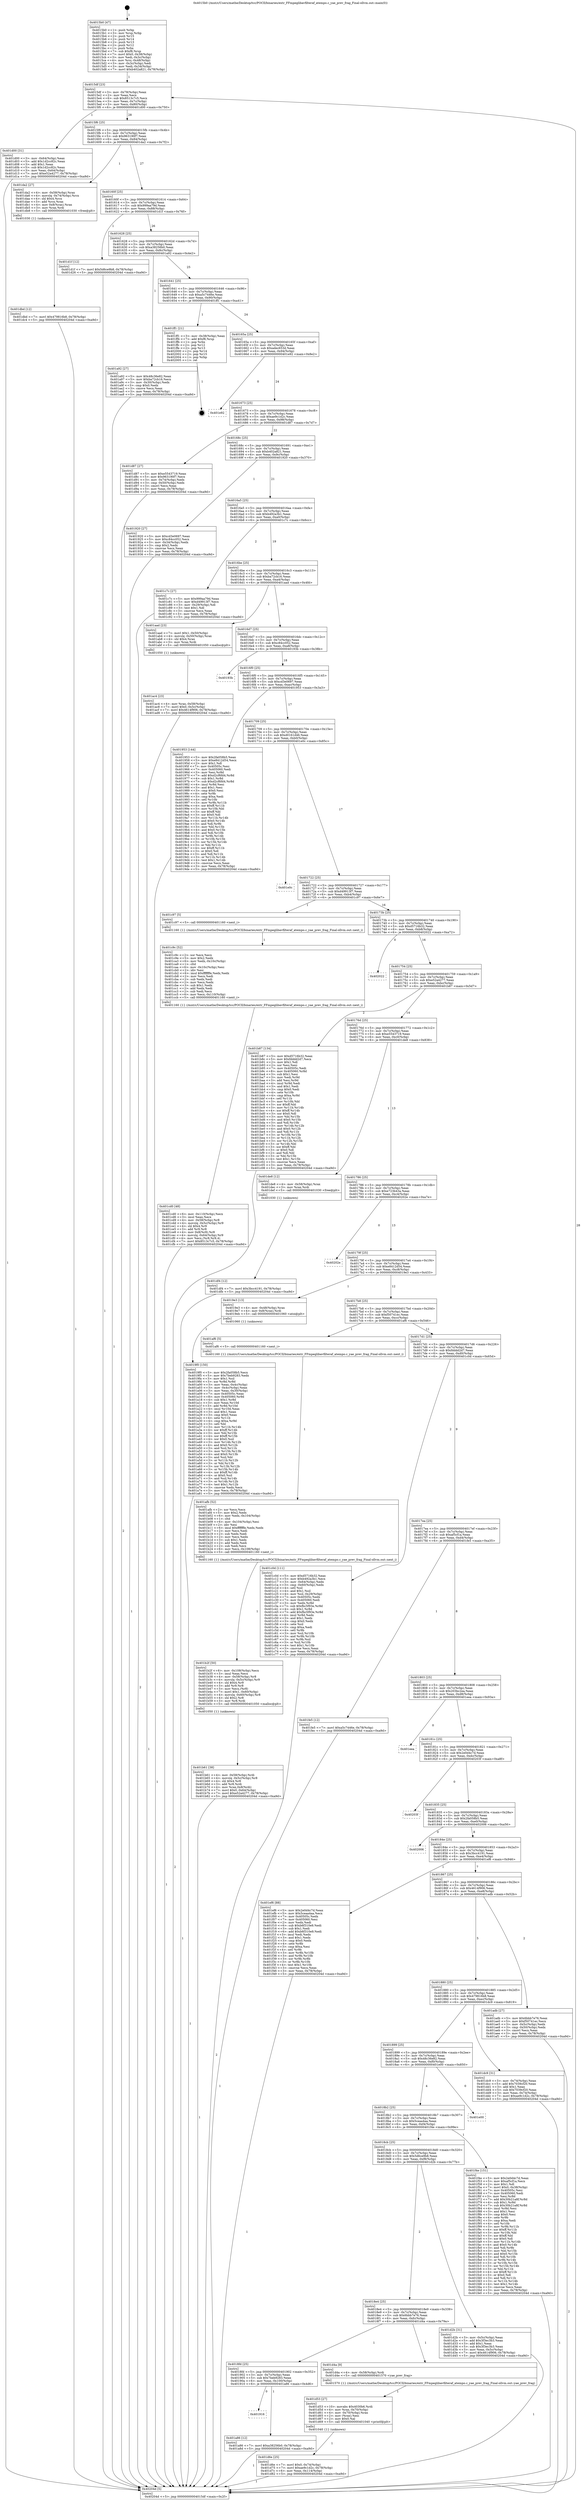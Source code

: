 digraph "0x4015b0" {
  label = "0x4015b0 (/mnt/c/Users/mathe/Desktop/tcc/POCII/binaries/extr_FFmpeglibavfilteraf_atempo.c_yae_prev_frag_Final-ollvm.out::main(0))"
  labelloc = "t"
  node[shape=record]

  Entry [label="",width=0.3,height=0.3,shape=circle,fillcolor=black,style=filled]
  "0x4015df" [label="{
     0x4015df [23]\l
     | [instrs]\l
     &nbsp;&nbsp;0x4015df \<+3\>: mov -0x78(%rbp),%eax\l
     &nbsp;&nbsp;0x4015e2 \<+2\>: mov %eax,%ecx\l
     &nbsp;&nbsp;0x4015e4 \<+6\>: sub $0x8513c7c5,%ecx\l
     &nbsp;&nbsp;0x4015ea \<+3\>: mov %eax,-0x7c(%rbp)\l
     &nbsp;&nbsp;0x4015ed \<+3\>: mov %ecx,-0x80(%rbp)\l
     &nbsp;&nbsp;0x4015f0 \<+6\>: je 0000000000401d00 \<main+0x750\>\l
  }"]
  "0x401d00" [label="{
     0x401d00 [31]\l
     | [instrs]\l
     &nbsp;&nbsp;0x401d00 \<+3\>: mov -0x64(%rbp),%eax\l
     &nbsp;&nbsp;0x401d03 \<+5\>: add $0x1d2cc82c,%eax\l
     &nbsp;&nbsp;0x401d08 \<+3\>: add $0x1,%eax\l
     &nbsp;&nbsp;0x401d0b \<+5\>: sub $0x1d2cc82c,%eax\l
     &nbsp;&nbsp;0x401d10 \<+3\>: mov %eax,-0x64(%rbp)\l
     &nbsp;&nbsp;0x401d13 \<+7\>: movl $0xe52a4277,-0x78(%rbp)\l
     &nbsp;&nbsp;0x401d1a \<+5\>: jmp 000000000040204d \<main+0xa9d\>\l
  }"]
  "0x4015f6" [label="{
     0x4015f6 [25]\l
     | [instrs]\l
     &nbsp;&nbsp;0x4015f6 \<+5\>: jmp 00000000004015fb \<main+0x4b\>\l
     &nbsp;&nbsp;0x4015fb \<+3\>: mov -0x7c(%rbp),%eax\l
     &nbsp;&nbsp;0x4015fe \<+5\>: sub $0x963190f7,%eax\l
     &nbsp;&nbsp;0x401603 \<+6\>: mov %eax,-0x84(%rbp)\l
     &nbsp;&nbsp;0x401609 \<+6\>: je 0000000000401da2 \<main+0x7f2\>\l
  }"]
  Exit [label="",width=0.3,height=0.3,shape=circle,fillcolor=black,style=filled,peripheries=2]
  "0x401da2" [label="{
     0x401da2 [27]\l
     | [instrs]\l
     &nbsp;&nbsp;0x401da2 \<+4\>: mov -0x58(%rbp),%rax\l
     &nbsp;&nbsp;0x401da6 \<+4\>: movslq -0x74(%rbp),%rcx\l
     &nbsp;&nbsp;0x401daa \<+4\>: shl $0x4,%rcx\l
     &nbsp;&nbsp;0x401dae \<+3\>: add %rcx,%rax\l
     &nbsp;&nbsp;0x401db1 \<+4\>: mov 0x8(%rax),%rax\l
     &nbsp;&nbsp;0x401db5 \<+3\>: mov %rax,%rdi\l
     &nbsp;&nbsp;0x401db8 \<+5\>: call 0000000000401030 \<free@plt\>\l
     | [calls]\l
     &nbsp;&nbsp;0x401030 \{1\} (unknown)\l
  }"]
  "0x40160f" [label="{
     0x40160f [25]\l
     | [instrs]\l
     &nbsp;&nbsp;0x40160f \<+5\>: jmp 0000000000401614 \<main+0x64\>\l
     &nbsp;&nbsp;0x401614 \<+3\>: mov -0x7c(%rbp),%eax\l
     &nbsp;&nbsp;0x401617 \<+5\>: sub $0x999aa79d,%eax\l
     &nbsp;&nbsp;0x40161c \<+6\>: mov %eax,-0x88(%rbp)\l
     &nbsp;&nbsp;0x401622 \<+6\>: je 0000000000401d1f \<main+0x76f\>\l
  }"]
  "0x401df4" [label="{
     0x401df4 [12]\l
     | [instrs]\l
     &nbsp;&nbsp;0x401df4 \<+7\>: movl $0x3bcc4191,-0x78(%rbp)\l
     &nbsp;&nbsp;0x401dfb \<+5\>: jmp 000000000040204d \<main+0xa9d\>\l
  }"]
  "0x401d1f" [label="{
     0x401d1f [12]\l
     | [instrs]\l
     &nbsp;&nbsp;0x401d1f \<+7\>: movl $0x5d6ce9b8,-0x78(%rbp)\l
     &nbsp;&nbsp;0x401d26 \<+5\>: jmp 000000000040204d \<main+0xa9d\>\l
  }"]
  "0x401628" [label="{
     0x401628 [25]\l
     | [instrs]\l
     &nbsp;&nbsp;0x401628 \<+5\>: jmp 000000000040162d \<main+0x7d\>\l
     &nbsp;&nbsp;0x40162d \<+3\>: mov -0x7c(%rbp),%eax\l
     &nbsp;&nbsp;0x401630 \<+5\>: sub $0xa38256b0,%eax\l
     &nbsp;&nbsp;0x401635 \<+6\>: mov %eax,-0x8c(%rbp)\l
     &nbsp;&nbsp;0x40163b \<+6\>: je 0000000000401a92 \<main+0x4e2\>\l
  }"]
  "0x401dbd" [label="{
     0x401dbd [12]\l
     | [instrs]\l
     &nbsp;&nbsp;0x401dbd \<+7\>: movl $0x479816b8,-0x78(%rbp)\l
     &nbsp;&nbsp;0x401dc4 \<+5\>: jmp 000000000040204d \<main+0xa9d\>\l
  }"]
  "0x401a92" [label="{
     0x401a92 [27]\l
     | [instrs]\l
     &nbsp;&nbsp;0x401a92 \<+5\>: mov $0x48c36e82,%eax\l
     &nbsp;&nbsp;0x401a97 \<+5\>: mov $0xba72cb16,%ecx\l
     &nbsp;&nbsp;0x401a9c \<+3\>: mov -0x30(%rbp),%edx\l
     &nbsp;&nbsp;0x401a9f \<+3\>: cmp $0x0,%edx\l
     &nbsp;&nbsp;0x401aa2 \<+3\>: cmove %ecx,%eax\l
     &nbsp;&nbsp;0x401aa5 \<+3\>: mov %eax,-0x78(%rbp)\l
     &nbsp;&nbsp;0x401aa8 \<+5\>: jmp 000000000040204d \<main+0xa9d\>\l
  }"]
  "0x401641" [label="{
     0x401641 [25]\l
     | [instrs]\l
     &nbsp;&nbsp;0x401641 \<+5\>: jmp 0000000000401646 \<main+0x96\>\l
     &nbsp;&nbsp;0x401646 \<+3\>: mov -0x7c(%rbp),%eax\l
     &nbsp;&nbsp;0x401649 \<+5\>: sub $0xa5c7446e,%eax\l
     &nbsp;&nbsp;0x40164e \<+6\>: mov %eax,-0x90(%rbp)\l
     &nbsp;&nbsp;0x401654 \<+6\>: je 0000000000401ff1 \<main+0xa41\>\l
  }"]
  "0x401d6e" [label="{
     0x401d6e [25]\l
     | [instrs]\l
     &nbsp;&nbsp;0x401d6e \<+7\>: movl $0x0,-0x74(%rbp)\l
     &nbsp;&nbsp;0x401d75 \<+7\>: movl $0xae9c1d2c,-0x78(%rbp)\l
     &nbsp;&nbsp;0x401d7c \<+6\>: mov %eax,-0x114(%rbp)\l
     &nbsp;&nbsp;0x401d82 \<+5\>: jmp 000000000040204d \<main+0xa9d\>\l
  }"]
  "0x401ff1" [label="{
     0x401ff1 [21]\l
     | [instrs]\l
     &nbsp;&nbsp;0x401ff1 \<+3\>: mov -0x38(%rbp),%eax\l
     &nbsp;&nbsp;0x401ff4 \<+7\>: add $0xf8,%rsp\l
     &nbsp;&nbsp;0x401ffb \<+1\>: pop %rbx\l
     &nbsp;&nbsp;0x401ffc \<+2\>: pop %r12\l
     &nbsp;&nbsp;0x401ffe \<+2\>: pop %r13\l
     &nbsp;&nbsp;0x402000 \<+2\>: pop %r14\l
     &nbsp;&nbsp;0x402002 \<+2\>: pop %r15\l
     &nbsp;&nbsp;0x402004 \<+1\>: pop %rbp\l
     &nbsp;&nbsp;0x402005 \<+1\>: ret\l
  }"]
  "0x40165a" [label="{
     0x40165a [25]\l
     | [instrs]\l
     &nbsp;&nbsp;0x40165a \<+5\>: jmp 000000000040165f \<main+0xaf\>\l
     &nbsp;&nbsp;0x40165f \<+3\>: mov -0x7c(%rbp),%eax\l
     &nbsp;&nbsp;0x401662 \<+5\>: sub $0xadec653d,%eax\l
     &nbsp;&nbsp;0x401667 \<+6\>: mov %eax,-0x94(%rbp)\l
     &nbsp;&nbsp;0x40166d \<+6\>: je 0000000000401e92 \<main+0x8e2\>\l
  }"]
  "0x401d53" [label="{
     0x401d53 [27]\l
     | [instrs]\l
     &nbsp;&nbsp;0x401d53 \<+10\>: movabs $0x4030b6,%rdi\l
     &nbsp;&nbsp;0x401d5d \<+4\>: mov %rax,-0x70(%rbp)\l
     &nbsp;&nbsp;0x401d61 \<+4\>: mov -0x70(%rbp),%rax\l
     &nbsp;&nbsp;0x401d65 \<+2\>: mov (%rax),%esi\l
     &nbsp;&nbsp;0x401d67 \<+2\>: mov $0x0,%al\l
     &nbsp;&nbsp;0x401d69 \<+5\>: call 0000000000401040 \<printf@plt\>\l
     | [calls]\l
     &nbsp;&nbsp;0x401040 \{1\} (unknown)\l
  }"]
  "0x401e92" [label="{
     0x401e92\l
  }", style=dashed]
  "0x401673" [label="{
     0x401673 [25]\l
     | [instrs]\l
     &nbsp;&nbsp;0x401673 \<+5\>: jmp 0000000000401678 \<main+0xc8\>\l
     &nbsp;&nbsp;0x401678 \<+3\>: mov -0x7c(%rbp),%eax\l
     &nbsp;&nbsp;0x40167b \<+5\>: sub $0xae9c1d2c,%eax\l
     &nbsp;&nbsp;0x401680 \<+6\>: mov %eax,-0x98(%rbp)\l
     &nbsp;&nbsp;0x401686 \<+6\>: je 0000000000401d87 \<main+0x7d7\>\l
  }"]
  "0x401cd0" [label="{
     0x401cd0 [48]\l
     | [instrs]\l
     &nbsp;&nbsp;0x401cd0 \<+6\>: mov -0x110(%rbp),%ecx\l
     &nbsp;&nbsp;0x401cd6 \<+3\>: imul %eax,%ecx\l
     &nbsp;&nbsp;0x401cd9 \<+4\>: mov -0x58(%rbp),%r8\l
     &nbsp;&nbsp;0x401cdd \<+4\>: movslq -0x5c(%rbp),%r9\l
     &nbsp;&nbsp;0x401ce1 \<+4\>: shl $0x4,%r9\l
     &nbsp;&nbsp;0x401ce5 \<+3\>: add %r9,%r8\l
     &nbsp;&nbsp;0x401ce8 \<+4\>: mov 0x8(%r8),%r8\l
     &nbsp;&nbsp;0x401cec \<+4\>: movslq -0x64(%rbp),%r9\l
     &nbsp;&nbsp;0x401cf0 \<+4\>: mov %ecx,(%r8,%r9,4)\l
     &nbsp;&nbsp;0x401cf4 \<+7\>: movl $0x8513c7c5,-0x78(%rbp)\l
     &nbsp;&nbsp;0x401cfb \<+5\>: jmp 000000000040204d \<main+0xa9d\>\l
  }"]
  "0x401d87" [label="{
     0x401d87 [27]\l
     | [instrs]\l
     &nbsp;&nbsp;0x401d87 \<+5\>: mov $0xe5543719,%eax\l
     &nbsp;&nbsp;0x401d8c \<+5\>: mov $0x963190f7,%ecx\l
     &nbsp;&nbsp;0x401d91 \<+3\>: mov -0x74(%rbp),%edx\l
     &nbsp;&nbsp;0x401d94 \<+3\>: cmp -0x50(%rbp),%edx\l
     &nbsp;&nbsp;0x401d97 \<+3\>: cmovl %ecx,%eax\l
     &nbsp;&nbsp;0x401d9a \<+3\>: mov %eax,-0x78(%rbp)\l
     &nbsp;&nbsp;0x401d9d \<+5\>: jmp 000000000040204d \<main+0xa9d\>\l
  }"]
  "0x40168c" [label="{
     0x40168c [25]\l
     | [instrs]\l
     &nbsp;&nbsp;0x40168c \<+5\>: jmp 0000000000401691 \<main+0xe1\>\l
     &nbsp;&nbsp;0x401691 \<+3\>: mov -0x7c(%rbp),%eax\l
     &nbsp;&nbsp;0x401694 \<+5\>: sub $0xb402a821,%eax\l
     &nbsp;&nbsp;0x401699 \<+6\>: mov %eax,-0x9c(%rbp)\l
     &nbsp;&nbsp;0x40169f \<+6\>: je 0000000000401920 \<main+0x370\>\l
  }"]
  "0x401c9c" [label="{
     0x401c9c [52]\l
     | [instrs]\l
     &nbsp;&nbsp;0x401c9c \<+2\>: xor %ecx,%ecx\l
     &nbsp;&nbsp;0x401c9e \<+5\>: mov $0x2,%edx\l
     &nbsp;&nbsp;0x401ca3 \<+6\>: mov %edx,-0x10c(%rbp)\l
     &nbsp;&nbsp;0x401ca9 \<+1\>: cltd\l
     &nbsp;&nbsp;0x401caa \<+6\>: mov -0x10c(%rbp),%esi\l
     &nbsp;&nbsp;0x401cb0 \<+2\>: idiv %esi\l
     &nbsp;&nbsp;0x401cb2 \<+6\>: imul $0xfffffffe,%edx,%edx\l
     &nbsp;&nbsp;0x401cb8 \<+2\>: mov %ecx,%edi\l
     &nbsp;&nbsp;0x401cba \<+2\>: sub %edx,%edi\l
     &nbsp;&nbsp;0x401cbc \<+2\>: mov %ecx,%edx\l
     &nbsp;&nbsp;0x401cbe \<+3\>: sub $0x1,%edx\l
     &nbsp;&nbsp;0x401cc1 \<+2\>: add %edx,%edi\l
     &nbsp;&nbsp;0x401cc3 \<+2\>: sub %edi,%ecx\l
     &nbsp;&nbsp;0x401cc5 \<+6\>: mov %ecx,-0x110(%rbp)\l
     &nbsp;&nbsp;0x401ccb \<+5\>: call 0000000000401160 \<next_i\>\l
     | [calls]\l
     &nbsp;&nbsp;0x401160 \{1\} (/mnt/c/Users/mathe/Desktop/tcc/POCII/binaries/extr_FFmpeglibavfilteraf_atempo.c_yae_prev_frag_Final-ollvm.out::next_i)\l
  }"]
  "0x401920" [label="{
     0x401920 [27]\l
     | [instrs]\l
     &nbsp;&nbsp;0x401920 \<+5\>: mov $0xcd3e0697,%eax\l
     &nbsp;&nbsp;0x401925 \<+5\>: mov $0xc84cc052,%ecx\l
     &nbsp;&nbsp;0x40192a \<+3\>: mov -0x34(%rbp),%edx\l
     &nbsp;&nbsp;0x40192d \<+3\>: cmp $0x2,%edx\l
     &nbsp;&nbsp;0x401930 \<+3\>: cmovne %ecx,%eax\l
     &nbsp;&nbsp;0x401933 \<+3\>: mov %eax,-0x78(%rbp)\l
     &nbsp;&nbsp;0x401936 \<+5\>: jmp 000000000040204d \<main+0xa9d\>\l
  }"]
  "0x4016a5" [label="{
     0x4016a5 [25]\l
     | [instrs]\l
     &nbsp;&nbsp;0x4016a5 \<+5\>: jmp 00000000004016aa \<main+0xfa\>\l
     &nbsp;&nbsp;0x4016aa \<+3\>: mov -0x7c(%rbp),%eax\l
     &nbsp;&nbsp;0x4016ad \<+5\>: sub $0xb492a3b1,%eax\l
     &nbsp;&nbsp;0x4016b2 \<+6\>: mov %eax,-0xa0(%rbp)\l
     &nbsp;&nbsp;0x4016b8 \<+6\>: je 0000000000401c7c \<main+0x6cc\>\l
  }"]
  "0x40204d" [label="{
     0x40204d [5]\l
     | [instrs]\l
     &nbsp;&nbsp;0x40204d \<+5\>: jmp 00000000004015df \<main+0x2f\>\l
  }"]
  "0x4015b0" [label="{
     0x4015b0 [47]\l
     | [instrs]\l
     &nbsp;&nbsp;0x4015b0 \<+1\>: push %rbp\l
     &nbsp;&nbsp;0x4015b1 \<+3\>: mov %rsp,%rbp\l
     &nbsp;&nbsp;0x4015b4 \<+2\>: push %r15\l
     &nbsp;&nbsp;0x4015b6 \<+2\>: push %r14\l
     &nbsp;&nbsp;0x4015b8 \<+2\>: push %r13\l
     &nbsp;&nbsp;0x4015ba \<+2\>: push %r12\l
     &nbsp;&nbsp;0x4015bc \<+1\>: push %rbx\l
     &nbsp;&nbsp;0x4015bd \<+7\>: sub $0xf8,%rsp\l
     &nbsp;&nbsp;0x4015c4 \<+7\>: movl $0x0,-0x38(%rbp)\l
     &nbsp;&nbsp;0x4015cb \<+3\>: mov %edi,-0x3c(%rbp)\l
     &nbsp;&nbsp;0x4015ce \<+4\>: mov %rsi,-0x48(%rbp)\l
     &nbsp;&nbsp;0x4015d2 \<+3\>: mov -0x3c(%rbp),%edi\l
     &nbsp;&nbsp;0x4015d5 \<+3\>: mov %edi,-0x34(%rbp)\l
     &nbsp;&nbsp;0x4015d8 \<+7\>: movl $0xb402a821,-0x78(%rbp)\l
  }"]
  "0x401b61" [label="{
     0x401b61 [38]\l
     | [instrs]\l
     &nbsp;&nbsp;0x401b61 \<+4\>: mov -0x58(%rbp),%rdi\l
     &nbsp;&nbsp;0x401b65 \<+4\>: movslq -0x5c(%rbp),%r8\l
     &nbsp;&nbsp;0x401b69 \<+4\>: shl $0x4,%r8\l
     &nbsp;&nbsp;0x401b6d \<+3\>: add %r8,%rdi\l
     &nbsp;&nbsp;0x401b70 \<+4\>: mov %rax,0x8(%rdi)\l
     &nbsp;&nbsp;0x401b74 \<+7\>: movl $0x0,-0x64(%rbp)\l
     &nbsp;&nbsp;0x401b7b \<+7\>: movl $0xe52a4277,-0x78(%rbp)\l
     &nbsp;&nbsp;0x401b82 \<+5\>: jmp 000000000040204d \<main+0xa9d\>\l
  }"]
  "0x401c7c" [label="{
     0x401c7c [27]\l
     | [instrs]\l
     &nbsp;&nbsp;0x401c7c \<+5\>: mov $0x999aa79d,%eax\l
     &nbsp;&nbsp;0x401c81 \<+5\>: mov $0xd49913f7,%ecx\l
     &nbsp;&nbsp;0x401c86 \<+3\>: mov -0x29(%rbp),%dl\l
     &nbsp;&nbsp;0x401c89 \<+3\>: test $0x1,%dl\l
     &nbsp;&nbsp;0x401c8c \<+3\>: cmovne %ecx,%eax\l
     &nbsp;&nbsp;0x401c8f \<+3\>: mov %eax,-0x78(%rbp)\l
     &nbsp;&nbsp;0x401c92 \<+5\>: jmp 000000000040204d \<main+0xa9d\>\l
  }"]
  "0x4016be" [label="{
     0x4016be [25]\l
     | [instrs]\l
     &nbsp;&nbsp;0x4016be \<+5\>: jmp 00000000004016c3 \<main+0x113\>\l
     &nbsp;&nbsp;0x4016c3 \<+3\>: mov -0x7c(%rbp),%eax\l
     &nbsp;&nbsp;0x4016c6 \<+5\>: sub $0xba72cb16,%eax\l
     &nbsp;&nbsp;0x4016cb \<+6\>: mov %eax,-0xa4(%rbp)\l
     &nbsp;&nbsp;0x4016d1 \<+6\>: je 0000000000401aad \<main+0x4fd\>\l
  }"]
  "0x401b2f" [label="{
     0x401b2f [50]\l
     | [instrs]\l
     &nbsp;&nbsp;0x401b2f \<+6\>: mov -0x108(%rbp),%ecx\l
     &nbsp;&nbsp;0x401b35 \<+3\>: imul %eax,%ecx\l
     &nbsp;&nbsp;0x401b38 \<+4\>: mov -0x58(%rbp),%r8\l
     &nbsp;&nbsp;0x401b3c \<+4\>: movslq -0x5c(%rbp),%r9\l
     &nbsp;&nbsp;0x401b40 \<+4\>: shl $0x4,%r9\l
     &nbsp;&nbsp;0x401b44 \<+3\>: add %r9,%r8\l
     &nbsp;&nbsp;0x401b47 \<+3\>: mov %ecx,(%r8)\l
     &nbsp;&nbsp;0x401b4a \<+7\>: movl $0x1,-0x60(%rbp)\l
     &nbsp;&nbsp;0x401b51 \<+4\>: movslq -0x60(%rbp),%r8\l
     &nbsp;&nbsp;0x401b55 \<+4\>: shl $0x2,%r8\l
     &nbsp;&nbsp;0x401b59 \<+3\>: mov %r8,%rdi\l
     &nbsp;&nbsp;0x401b5c \<+5\>: call 0000000000401050 \<malloc@plt\>\l
     | [calls]\l
     &nbsp;&nbsp;0x401050 \{1\} (unknown)\l
  }"]
  "0x401aad" [label="{
     0x401aad [23]\l
     | [instrs]\l
     &nbsp;&nbsp;0x401aad \<+7\>: movl $0x1,-0x50(%rbp)\l
     &nbsp;&nbsp;0x401ab4 \<+4\>: movslq -0x50(%rbp),%rax\l
     &nbsp;&nbsp;0x401ab8 \<+4\>: shl $0x4,%rax\l
     &nbsp;&nbsp;0x401abc \<+3\>: mov %rax,%rdi\l
     &nbsp;&nbsp;0x401abf \<+5\>: call 0000000000401050 \<malloc@plt\>\l
     | [calls]\l
     &nbsp;&nbsp;0x401050 \{1\} (unknown)\l
  }"]
  "0x4016d7" [label="{
     0x4016d7 [25]\l
     | [instrs]\l
     &nbsp;&nbsp;0x4016d7 \<+5\>: jmp 00000000004016dc \<main+0x12c\>\l
     &nbsp;&nbsp;0x4016dc \<+3\>: mov -0x7c(%rbp),%eax\l
     &nbsp;&nbsp;0x4016df \<+5\>: sub $0xc84cc052,%eax\l
     &nbsp;&nbsp;0x4016e4 \<+6\>: mov %eax,-0xa8(%rbp)\l
     &nbsp;&nbsp;0x4016ea \<+6\>: je 000000000040193b \<main+0x38b\>\l
  }"]
  "0x401afb" [label="{
     0x401afb [52]\l
     | [instrs]\l
     &nbsp;&nbsp;0x401afb \<+2\>: xor %ecx,%ecx\l
     &nbsp;&nbsp;0x401afd \<+5\>: mov $0x2,%edx\l
     &nbsp;&nbsp;0x401b02 \<+6\>: mov %edx,-0x104(%rbp)\l
     &nbsp;&nbsp;0x401b08 \<+1\>: cltd\l
     &nbsp;&nbsp;0x401b09 \<+6\>: mov -0x104(%rbp),%esi\l
     &nbsp;&nbsp;0x401b0f \<+2\>: idiv %esi\l
     &nbsp;&nbsp;0x401b11 \<+6\>: imul $0xfffffffe,%edx,%edx\l
     &nbsp;&nbsp;0x401b17 \<+2\>: mov %ecx,%edi\l
     &nbsp;&nbsp;0x401b19 \<+2\>: sub %edx,%edi\l
     &nbsp;&nbsp;0x401b1b \<+2\>: mov %ecx,%edx\l
     &nbsp;&nbsp;0x401b1d \<+3\>: sub $0x1,%edx\l
     &nbsp;&nbsp;0x401b20 \<+2\>: add %edx,%edi\l
     &nbsp;&nbsp;0x401b22 \<+2\>: sub %edi,%ecx\l
     &nbsp;&nbsp;0x401b24 \<+6\>: mov %ecx,-0x108(%rbp)\l
     &nbsp;&nbsp;0x401b2a \<+5\>: call 0000000000401160 \<next_i\>\l
     | [calls]\l
     &nbsp;&nbsp;0x401160 \{1\} (/mnt/c/Users/mathe/Desktop/tcc/POCII/binaries/extr_FFmpeglibavfilteraf_atempo.c_yae_prev_frag_Final-ollvm.out::next_i)\l
  }"]
  "0x40193b" [label="{
     0x40193b\l
  }", style=dashed]
  "0x4016f0" [label="{
     0x4016f0 [25]\l
     | [instrs]\l
     &nbsp;&nbsp;0x4016f0 \<+5\>: jmp 00000000004016f5 \<main+0x145\>\l
     &nbsp;&nbsp;0x4016f5 \<+3\>: mov -0x7c(%rbp),%eax\l
     &nbsp;&nbsp;0x4016f8 \<+5\>: sub $0xcd3e0697,%eax\l
     &nbsp;&nbsp;0x4016fd \<+6\>: mov %eax,-0xac(%rbp)\l
     &nbsp;&nbsp;0x401703 \<+6\>: je 0000000000401953 \<main+0x3a3\>\l
  }"]
  "0x401ac4" [label="{
     0x401ac4 [23]\l
     | [instrs]\l
     &nbsp;&nbsp;0x401ac4 \<+4\>: mov %rax,-0x58(%rbp)\l
     &nbsp;&nbsp;0x401ac8 \<+7\>: movl $0x0,-0x5c(%rbp)\l
     &nbsp;&nbsp;0x401acf \<+7\>: movl $0x4614f906,-0x78(%rbp)\l
     &nbsp;&nbsp;0x401ad6 \<+5\>: jmp 000000000040204d \<main+0xa9d\>\l
  }"]
  "0x401953" [label="{
     0x401953 [144]\l
     | [instrs]\l
     &nbsp;&nbsp;0x401953 \<+5\>: mov $0x2fa058b5,%eax\l
     &nbsp;&nbsp;0x401958 \<+5\>: mov $0xe8412d54,%ecx\l
     &nbsp;&nbsp;0x40195d \<+2\>: mov $0x1,%dl\l
     &nbsp;&nbsp;0x40195f \<+7\>: mov 0x40505c,%esi\l
     &nbsp;&nbsp;0x401966 \<+7\>: mov 0x405060,%edi\l
     &nbsp;&nbsp;0x40196d \<+3\>: mov %esi,%r8d\l
     &nbsp;&nbsp;0x401970 \<+7\>: add $0xd2cf6fd4,%r8d\l
     &nbsp;&nbsp;0x401977 \<+4\>: sub $0x1,%r8d\l
     &nbsp;&nbsp;0x40197b \<+7\>: sub $0xd2cf6fd4,%r8d\l
     &nbsp;&nbsp;0x401982 \<+4\>: imul %r8d,%esi\l
     &nbsp;&nbsp;0x401986 \<+3\>: and $0x1,%esi\l
     &nbsp;&nbsp;0x401989 \<+3\>: cmp $0x0,%esi\l
     &nbsp;&nbsp;0x40198c \<+4\>: sete %r9b\l
     &nbsp;&nbsp;0x401990 \<+3\>: cmp $0xa,%edi\l
     &nbsp;&nbsp;0x401993 \<+4\>: setl %r10b\l
     &nbsp;&nbsp;0x401997 \<+3\>: mov %r9b,%r11b\l
     &nbsp;&nbsp;0x40199a \<+4\>: xor $0xff,%r11b\l
     &nbsp;&nbsp;0x40199e \<+3\>: mov %r10b,%bl\l
     &nbsp;&nbsp;0x4019a1 \<+3\>: xor $0xff,%bl\l
     &nbsp;&nbsp;0x4019a4 \<+3\>: xor $0x0,%dl\l
     &nbsp;&nbsp;0x4019a7 \<+3\>: mov %r11b,%r14b\l
     &nbsp;&nbsp;0x4019aa \<+4\>: and $0x0,%r14b\l
     &nbsp;&nbsp;0x4019ae \<+3\>: and %dl,%r9b\l
     &nbsp;&nbsp;0x4019b1 \<+3\>: mov %bl,%r15b\l
     &nbsp;&nbsp;0x4019b4 \<+4\>: and $0x0,%r15b\l
     &nbsp;&nbsp;0x4019b8 \<+3\>: and %dl,%r10b\l
     &nbsp;&nbsp;0x4019bb \<+3\>: or %r9b,%r14b\l
     &nbsp;&nbsp;0x4019be \<+3\>: or %r10b,%r15b\l
     &nbsp;&nbsp;0x4019c1 \<+3\>: xor %r15b,%r14b\l
     &nbsp;&nbsp;0x4019c4 \<+3\>: or %bl,%r11b\l
     &nbsp;&nbsp;0x4019c7 \<+4\>: xor $0xff,%r11b\l
     &nbsp;&nbsp;0x4019cb \<+3\>: or $0x0,%dl\l
     &nbsp;&nbsp;0x4019ce \<+3\>: and %dl,%r11b\l
     &nbsp;&nbsp;0x4019d1 \<+3\>: or %r11b,%r14b\l
     &nbsp;&nbsp;0x4019d4 \<+4\>: test $0x1,%r14b\l
     &nbsp;&nbsp;0x4019d8 \<+3\>: cmovne %ecx,%eax\l
     &nbsp;&nbsp;0x4019db \<+3\>: mov %eax,-0x78(%rbp)\l
     &nbsp;&nbsp;0x4019de \<+5\>: jmp 000000000040204d \<main+0xa9d\>\l
  }"]
  "0x401709" [label="{
     0x401709 [25]\l
     | [instrs]\l
     &nbsp;&nbsp;0x401709 \<+5\>: jmp 000000000040170e \<main+0x15e\>\l
     &nbsp;&nbsp;0x40170e \<+3\>: mov -0x7c(%rbp),%eax\l
     &nbsp;&nbsp;0x401711 \<+5\>: sub $0xd0161d46,%eax\l
     &nbsp;&nbsp;0x401716 \<+6\>: mov %eax,-0xb0(%rbp)\l
     &nbsp;&nbsp;0x40171c \<+6\>: je 0000000000401e0c \<main+0x85c\>\l
  }"]
  "0x401916" [label="{
     0x401916\l
  }", style=dashed]
  "0x401e0c" [label="{
     0x401e0c\l
  }", style=dashed]
  "0x401722" [label="{
     0x401722 [25]\l
     | [instrs]\l
     &nbsp;&nbsp;0x401722 \<+5\>: jmp 0000000000401727 \<main+0x177\>\l
     &nbsp;&nbsp;0x401727 \<+3\>: mov -0x7c(%rbp),%eax\l
     &nbsp;&nbsp;0x40172a \<+5\>: sub $0xd49913f7,%eax\l
     &nbsp;&nbsp;0x40172f \<+6\>: mov %eax,-0xb4(%rbp)\l
     &nbsp;&nbsp;0x401735 \<+6\>: je 0000000000401c97 \<main+0x6e7\>\l
  }"]
  "0x401a86" [label="{
     0x401a86 [12]\l
     | [instrs]\l
     &nbsp;&nbsp;0x401a86 \<+7\>: movl $0xa38256b0,-0x78(%rbp)\l
     &nbsp;&nbsp;0x401a8d \<+5\>: jmp 000000000040204d \<main+0xa9d\>\l
  }"]
  "0x401c97" [label="{
     0x401c97 [5]\l
     | [instrs]\l
     &nbsp;&nbsp;0x401c97 \<+5\>: call 0000000000401160 \<next_i\>\l
     | [calls]\l
     &nbsp;&nbsp;0x401160 \{1\} (/mnt/c/Users/mathe/Desktop/tcc/POCII/binaries/extr_FFmpeglibavfilteraf_atempo.c_yae_prev_frag_Final-ollvm.out::next_i)\l
  }"]
  "0x40173b" [label="{
     0x40173b [25]\l
     | [instrs]\l
     &nbsp;&nbsp;0x40173b \<+5\>: jmp 0000000000401740 \<main+0x190\>\l
     &nbsp;&nbsp;0x401740 \<+3\>: mov -0x7c(%rbp),%eax\l
     &nbsp;&nbsp;0x401743 \<+5\>: sub $0xd5716b32,%eax\l
     &nbsp;&nbsp;0x401748 \<+6\>: mov %eax,-0xb8(%rbp)\l
     &nbsp;&nbsp;0x40174e \<+6\>: je 0000000000402022 \<main+0xa72\>\l
  }"]
  "0x4018fd" [label="{
     0x4018fd [25]\l
     | [instrs]\l
     &nbsp;&nbsp;0x4018fd \<+5\>: jmp 0000000000401902 \<main+0x352\>\l
     &nbsp;&nbsp;0x401902 \<+3\>: mov -0x7c(%rbp),%eax\l
     &nbsp;&nbsp;0x401905 \<+5\>: sub $0x7beb9283,%eax\l
     &nbsp;&nbsp;0x40190a \<+6\>: mov %eax,-0x100(%rbp)\l
     &nbsp;&nbsp;0x401910 \<+6\>: je 0000000000401a86 \<main+0x4d6\>\l
  }"]
  "0x402022" [label="{
     0x402022\l
  }", style=dashed]
  "0x401754" [label="{
     0x401754 [25]\l
     | [instrs]\l
     &nbsp;&nbsp;0x401754 \<+5\>: jmp 0000000000401759 \<main+0x1a9\>\l
     &nbsp;&nbsp;0x401759 \<+3\>: mov -0x7c(%rbp),%eax\l
     &nbsp;&nbsp;0x40175c \<+5\>: sub $0xe52a4277,%eax\l
     &nbsp;&nbsp;0x401761 \<+6\>: mov %eax,-0xbc(%rbp)\l
     &nbsp;&nbsp;0x401767 \<+6\>: je 0000000000401b87 \<main+0x5d7\>\l
  }"]
  "0x401d4a" [label="{
     0x401d4a [9]\l
     | [instrs]\l
     &nbsp;&nbsp;0x401d4a \<+4\>: mov -0x58(%rbp),%rdi\l
     &nbsp;&nbsp;0x401d4e \<+5\>: call 0000000000401570 \<yae_prev_frag\>\l
     | [calls]\l
     &nbsp;&nbsp;0x401570 \{1\} (/mnt/c/Users/mathe/Desktop/tcc/POCII/binaries/extr_FFmpeglibavfilteraf_atempo.c_yae_prev_frag_Final-ollvm.out::yae_prev_frag)\l
  }"]
  "0x401b87" [label="{
     0x401b87 [134]\l
     | [instrs]\l
     &nbsp;&nbsp;0x401b87 \<+5\>: mov $0xd5716b32,%eax\l
     &nbsp;&nbsp;0x401b8c \<+5\>: mov $0xfdddd2d7,%ecx\l
     &nbsp;&nbsp;0x401b91 \<+2\>: mov $0x1,%dl\l
     &nbsp;&nbsp;0x401b93 \<+2\>: xor %esi,%esi\l
     &nbsp;&nbsp;0x401b95 \<+7\>: mov 0x40505c,%edi\l
     &nbsp;&nbsp;0x401b9c \<+8\>: mov 0x405060,%r8d\l
     &nbsp;&nbsp;0x401ba4 \<+3\>: sub $0x1,%esi\l
     &nbsp;&nbsp;0x401ba7 \<+3\>: mov %edi,%r9d\l
     &nbsp;&nbsp;0x401baa \<+3\>: add %esi,%r9d\l
     &nbsp;&nbsp;0x401bad \<+4\>: imul %r9d,%edi\l
     &nbsp;&nbsp;0x401bb1 \<+3\>: and $0x1,%edi\l
     &nbsp;&nbsp;0x401bb4 \<+3\>: cmp $0x0,%edi\l
     &nbsp;&nbsp;0x401bb7 \<+4\>: sete %r10b\l
     &nbsp;&nbsp;0x401bbb \<+4\>: cmp $0xa,%r8d\l
     &nbsp;&nbsp;0x401bbf \<+4\>: setl %r11b\l
     &nbsp;&nbsp;0x401bc3 \<+3\>: mov %r10b,%bl\l
     &nbsp;&nbsp;0x401bc6 \<+3\>: xor $0xff,%bl\l
     &nbsp;&nbsp;0x401bc9 \<+3\>: mov %r11b,%r14b\l
     &nbsp;&nbsp;0x401bcc \<+4\>: xor $0xff,%r14b\l
     &nbsp;&nbsp;0x401bd0 \<+3\>: xor $0x0,%dl\l
     &nbsp;&nbsp;0x401bd3 \<+3\>: mov %bl,%r15b\l
     &nbsp;&nbsp;0x401bd6 \<+4\>: and $0x0,%r15b\l
     &nbsp;&nbsp;0x401bda \<+3\>: and %dl,%r10b\l
     &nbsp;&nbsp;0x401bdd \<+3\>: mov %r14b,%r12b\l
     &nbsp;&nbsp;0x401be0 \<+4\>: and $0x0,%r12b\l
     &nbsp;&nbsp;0x401be4 \<+3\>: and %dl,%r11b\l
     &nbsp;&nbsp;0x401be7 \<+3\>: or %r10b,%r15b\l
     &nbsp;&nbsp;0x401bea \<+3\>: or %r11b,%r12b\l
     &nbsp;&nbsp;0x401bed \<+3\>: xor %r12b,%r15b\l
     &nbsp;&nbsp;0x401bf0 \<+3\>: or %r14b,%bl\l
     &nbsp;&nbsp;0x401bf3 \<+3\>: xor $0xff,%bl\l
     &nbsp;&nbsp;0x401bf6 \<+3\>: or $0x0,%dl\l
     &nbsp;&nbsp;0x401bf9 \<+2\>: and %dl,%bl\l
     &nbsp;&nbsp;0x401bfb \<+3\>: or %bl,%r15b\l
     &nbsp;&nbsp;0x401bfe \<+4\>: test $0x1,%r15b\l
     &nbsp;&nbsp;0x401c02 \<+3\>: cmovne %ecx,%eax\l
     &nbsp;&nbsp;0x401c05 \<+3\>: mov %eax,-0x78(%rbp)\l
     &nbsp;&nbsp;0x401c08 \<+5\>: jmp 000000000040204d \<main+0xa9d\>\l
  }"]
  "0x40176d" [label="{
     0x40176d [25]\l
     | [instrs]\l
     &nbsp;&nbsp;0x40176d \<+5\>: jmp 0000000000401772 \<main+0x1c2\>\l
     &nbsp;&nbsp;0x401772 \<+3\>: mov -0x7c(%rbp),%eax\l
     &nbsp;&nbsp;0x401775 \<+5\>: sub $0xe5543719,%eax\l
     &nbsp;&nbsp;0x40177a \<+6\>: mov %eax,-0xc0(%rbp)\l
     &nbsp;&nbsp;0x401780 \<+6\>: je 0000000000401de8 \<main+0x838\>\l
  }"]
  "0x4018e4" [label="{
     0x4018e4 [25]\l
     | [instrs]\l
     &nbsp;&nbsp;0x4018e4 \<+5\>: jmp 00000000004018e9 \<main+0x339\>\l
     &nbsp;&nbsp;0x4018e9 \<+3\>: mov -0x7c(%rbp),%eax\l
     &nbsp;&nbsp;0x4018ec \<+5\>: sub $0x6bbb7e76,%eax\l
     &nbsp;&nbsp;0x4018f1 \<+6\>: mov %eax,-0xfc(%rbp)\l
     &nbsp;&nbsp;0x4018f7 \<+6\>: je 0000000000401d4a \<main+0x79a\>\l
  }"]
  "0x401de8" [label="{
     0x401de8 [12]\l
     | [instrs]\l
     &nbsp;&nbsp;0x401de8 \<+4\>: mov -0x58(%rbp),%rax\l
     &nbsp;&nbsp;0x401dec \<+3\>: mov %rax,%rdi\l
     &nbsp;&nbsp;0x401def \<+5\>: call 0000000000401030 \<free@plt\>\l
     | [calls]\l
     &nbsp;&nbsp;0x401030 \{1\} (unknown)\l
  }"]
  "0x401786" [label="{
     0x401786 [25]\l
     | [instrs]\l
     &nbsp;&nbsp;0x401786 \<+5\>: jmp 000000000040178b \<main+0x1db\>\l
     &nbsp;&nbsp;0x40178b \<+3\>: mov -0x7c(%rbp),%eax\l
     &nbsp;&nbsp;0x40178e \<+5\>: sub $0xe723b43a,%eax\l
     &nbsp;&nbsp;0x401793 \<+6\>: mov %eax,-0xc4(%rbp)\l
     &nbsp;&nbsp;0x401799 \<+6\>: je 000000000040202e \<main+0xa7e\>\l
  }"]
  "0x401d2b" [label="{
     0x401d2b [31]\l
     | [instrs]\l
     &nbsp;&nbsp;0x401d2b \<+3\>: mov -0x5c(%rbp),%eax\l
     &nbsp;&nbsp;0x401d2e \<+5\>: add $0x3f3ec3b3,%eax\l
     &nbsp;&nbsp;0x401d33 \<+3\>: add $0x1,%eax\l
     &nbsp;&nbsp;0x401d36 \<+5\>: sub $0x3f3ec3b3,%eax\l
     &nbsp;&nbsp;0x401d3b \<+3\>: mov %eax,-0x5c(%rbp)\l
     &nbsp;&nbsp;0x401d3e \<+7\>: movl $0x4614f906,-0x78(%rbp)\l
     &nbsp;&nbsp;0x401d45 \<+5\>: jmp 000000000040204d \<main+0xa9d\>\l
  }"]
  "0x40202e" [label="{
     0x40202e\l
  }", style=dashed]
  "0x40179f" [label="{
     0x40179f [25]\l
     | [instrs]\l
     &nbsp;&nbsp;0x40179f \<+5\>: jmp 00000000004017a4 \<main+0x1f4\>\l
     &nbsp;&nbsp;0x4017a4 \<+3\>: mov -0x7c(%rbp),%eax\l
     &nbsp;&nbsp;0x4017a7 \<+5\>: sub $0xe8412d54,%eax\l
     &nbsp;&nbsp;0x4017ac \<+6\>: mov %eax,-0xc8(%rbp)\l
     &nbsp;&nbsp;0x4017b2 \<+6\>: je 00000000004019e3 \<main+0x433\>\l
  }"]
  "0x4018cb" [label="{
     0x4018cb [25]\l
     | [instrs]\l
     &nbsp;&nbsp;0x4018cb \<+5\>: jmp 00000000004018d0 \<main+0x320\>\l
     &nbsp;&nbsp;0x4018d0 \<+3\>: mov -0x7c(%rbp),%eax\l
     &nbsp;&nbsp;0x4018d3 \<+5\>: sub $0x5d6ce9b8,%eax\l
     &nbsp;&nbsp;0x4018d8 \<+6\>: mov %eax,-0xf8(%rbp)\l
     &nbsp;&nbsp;0x4018de \<+6\>: je 0000000000401d2b \<main+0x77b\>\l
  }"]
  "0x4019e3" [label="{
     0x4019e3 [13]\l
     | [instrs]\l
     &nbsp;&nbsp;0x4019e3 \<+4\>: mov -0x48(%rbp),%rax\l
     &nbsp;&nbsp;0x4019e7 \<+4\>: mov 0x8(%rax),%rdi\l
     &nbsp;&nbsp;0x4019eb \<+5\>: call 0000000000401060 \<atoi@plt\>\l
     | [calls]\l
     &nbsp;&nbsp;0x401060 \{1\} (unknown)\l
  }"]
  "0x4017b8" [label="{
     0x4017b8 [25]\l
     | [instrs]\l
     &nbsp;&nbsp;0x4017b8 \<+5\>: jmp 00000000004017bd \<main+0x20d\>\l
     &nbsp;&nbsp;0x4017bd \<+3\>: mov -0x7c(%rbp),%eax\l
     &nbsp;&nbsp;0x4017c0 \<+5\>: sub $0xf50741ec,%eax\l
     &nbsp;&nbsp;0x4017c5 \<+6\>: mov %eax,-0xcc(%rbp)\l
     &nbsp;&nbsp;0x4017cb \<+6\>: je 0000000000401af6 \<main+0x546\>\l
  }"]
  "0x4019f0" [label="{
     0x4019f0 [150]\l
     | [instrs]\l
     &nbsp;&nbsp;0x4019f0 \<+5\>: mov $0x2fa058b5,%ecx\l
     &nbsp;&nbsp;0x4019f5 \<+5\>: mov $0x7beb9283,%edx\l
     &nbsp;&nbsp;0x4019fa \<+3\>: mov $0x1,%sil\l
     &nbsp;&nbsp;0x4019fd \<+3\>: xor %r8d,%r8d\l
     &nbsp;&nbsp;0x401a00 \<+3\>: mov %eax,-0x4c(%rbp)\l
     &nbsp;&nbsp;0x401a03 \<+3\>: mov -0x4c(%rbp),%eax\l
     &nbsp;&nbsp;0x401a06 \<+3\>: mov %eax,-0x30(%rbp)\l
     &nbsp;&nbsp;0x401a09 \<+7\>: mov 0x40505c,%eax\l
     &nbsp;&nbsp;0x401a10 \<+8\>: mov 0x405060,%r9d\l
     &nbsp;&nbsp;0x401a18 \<+4\>: sub $0x1,%r8d\l
     &nbsp;&nbsp;0x401a1c \<+3\>: mov %eax,%r10d\l
     &nbsp;&nbsp;0x401a1f \<+3\>: add %r8d,%r10d\l
     &nbsp;&nbsp;0x401a22 \<+4\>: imul %r10d,%eax\l
     &nbsp;&nbsp;0x401a26 \<+3\>: and $0x1,%eax\l
     &nbsp;&nbsp;0x401a29 \<+3\>: cmp $0x0,%eax\l
     &nbsp;&nbsp;0x401a2c \<+4\>: sete %r11b\l
     &nbsp;&nbsp;0x401a30 \<+4\>: cmp $0xa,%r9d\l
     &nbsp;&nbsp;0x401a34 \<+3\>: setl %bl\l
     &nbsp;&nbsp;0x401a37 \<+3\>: mov %r11b,%r14b\l
     &nbsp;&nbsp;0x401a3a \<+4\>: xor $0xff,%r14b\l
     &nbsp;&nbsp;0x401a3e \<+3\>: mov %bl,%r15b\l
     &nbsp;&nbsp;0x401a41 \<+4\>: xor $0xff,%r15b\l
     &nbsp;&nbsp;0x401a45 \<+4\>: xor $0x0,%sil\l
     &nbsp;&nbsp;0x401a49 \<+3\>: mov %r14b,%r12b\l
     &nbsp;&nbsp;0x401a4c \<+4\>: and $0x0,%r12b\l
     &nbsp;&nbsp;0x401a50 \<+3\>: and %sil,%r11b\l
     &nbsp;&nbsp;0x401a53 \<+3\>: mov %r15b,%r13b\l
     &nbsp;&nbsp;0x401a56 \<+4\>: and $0x0,%r13b\l
     &nbsp;&nbsp;0x401a5a \<+3\>: and %sil,%bl\l
     &nbsp;&nbsp;0x401a5d \<+3\>: or %r11b,%r12b\l
     &nbsp;&nbsp;0x401a60 \<+3\>: or %bl,%r13b\l
     &nbsp;&nbsp;0x401a63 \<+3\>: xor %r13b,%r12b\l
     &nbsp;&nbsp;0x401a66 \<+3\>: or %r15b,%r14b\l
     &nbsp;&nbsp;0x401a69 \<+4\>: xor $0xff,%r14b\l
     &nbsp;&nbsp;0x401a6d \<+4\>: or $0x0,%sil\l
     &nbsp;&nbsp;0x401a71 \<+3\>: and %sil,%r14b\l
     &nbsp;&nbsp;0x401a74 \<+3\>: or %r14b,%r12b\l
     &nbsp;&nbsp;0x401a77 \<+4\>: test $0x1,%r12b\l
     &nbsp;&nbsp;0x401a7b \<+3\>: cmovne %edx,%ecx\l
     &nbsp;&nbsp;0x401a7e \<+3\>: mov %ecx,-0x78(%rbp)\l
     &nbsp;&nbsp;0x401a81 \<+5\>: jmp 000000000040204d \<main+0xa9d\>\l
  }"]
  "0x401f4e" [label="{
     0x401f4e [151]\l
     | [instrs]\l
     &nbsp;&nbsp;0x401f4e \<+5\>: mov $0x2e0d4c7d,%eax\l
     &nbsp;&nbsp;0x401f53 \<+5\>: mov $0xaf5cf1a,%ecx\l
     &nbsp;&nbsp;0x401f58 \<+2\>: mov $0x1,%dl\l
     &nbsp;&nbsp;0x401f5a \<+7\>: movl $0x0,-0x38(%rbp)\l
     &nbsp;&nbsp;0x401f61 \<+7\>: mov 0x40505c,%esi\l
     &nbsp;&nbsp;0x401f68 \<+7\>: mov 0x405060,%edi\l
     &nbsp;&nbsp;0x401f6f \<+3\>: mov %esi,%r8d\l
     &nbsp;&nbsp;0x401f72 \<+7\>: add $0x30b21a8f,%r8d\l
     &nbsp;&nbsp;0x401f79 \<+4\>: sub $0x1,%r8d\l
     &nbsp;&nbsp;0x401f7d \<+7\>: sub $0x30b21a8f,%r8d\l
     &nbsp;&nbsp;0x401f84 \<+4\>: imul %r8d,%esi\l
     &nbsp;&nbsp;0x401f88 \<+3\>: and $0x1,%esi\l
     &nbsp;&nbsp;0x401f8b \<+3\>: cmp $0x0,%esi\l
     &nbsp;&nbsp;0x401f8e \<+4\>: sete %r9b\l
     &nbsp;&nbsp;0x401f92 \<+3\>: cmp $0xa,%edi\l
     &nbsp;&nbsp;0x401f95 \<+4\>: setl %r10b\l
     &nbsp;&nbsp;0x401f99 \<+3\>: mov %r9b,%r11b\l
     &nbsp;&nbsp;0x401f9c \<+4\>: xor $0xff,%r11b\l
     &nbsp;&nbsp;0x401fa0 \<+3\>: mov %r10b,%bl\l
     &nbsp;&nbsp;0x401fa3 \<+3\>: xor $0xff,%bl\l
     &nbsp;&nbsp;0x401fa6 \<+3\>: xor $0x0,%dl\l
     &nbsp;&nbsp;0x401fa9 \<+3\>: mov %r11b,%r14b\l
     &nbsp;&nbsp;0x401fac \<+4\>: and $0x0,%r14b\l
     &nbsp;&nbsp;0x401fb0 \<+3\>: and %dl,%r9b\l
     &nbsp;&nbsp;0x401fb3 \<+3\>: mov %bl,%r15b\l
     &nbsp;&nbsp;0x401fb6 \<+4\>: and $0x0,%r15b\l
     &nbsp;&nbsp;0x401fba \<+3\>: and %dl,%r10b\l
     &nbsp;&nbsp;0x401fbd \<+3\>: or %r9b,%r14b\l
     &nbsp;&nbsp;0x401fc0 \<+3\>: or %r10b,%r15b\l
     &nbsp;&nbsp;0x401fc3 \<+3\>: xor %r15b,%r14b\l
     &nbsp;&nbsp;0x401fc6 \<+3\>: or %bl,%r11b\l
     &nbsp;&nbsp;0x401fc9 \<+4\>: xor $0xff,%r11b\l
     &nbsp;&nbsp;0x401fcd \<+3\>: or $0x0,%dl\l
     &nbsp;&nbsp;0x401fd0 \<+3\>: and %dl,%r11b\l
     &nbsp;&nbsp;0x401fd3 \<+3\>: or %r11b,%r14b\l
     &nbsp;&nbsp;0x401fd6 \<+4\>: test $0x1,%r14b\l
     &nbsp;&nbsp;0x401fda \<+3\>: cmovne %ecx,%eax\l
     &nbsp;&nbsp;0x401fdd \<+3\>: mov %eax,-0x78(%rbp)\l
     &nbsp;&nbsp;0x401fe0 \<+5\>: jmp 000000000040204d \<main+0xa9d\>\l
  }"]
  "0x401af6" [label="{
     0x401af6 [5]\l
     | [instrs]\l
     &nbsp;&nbsp;0x401af6 \<+5\>: call 0000000000401160 \<next_i\>\l
     | [calls]\l
     &nbsp;&nbsp;0x401160 \{1\} (/mnt/c/Users/mathe/Desktop/tcc/POCII/binaries/extr_FFmpeglibavfilteraf_atempo.c_yae_prev_frag_Final-ollvm.out::next_i)\l
  }"]
  "0x4017d1" [label="{
     0x4017d1 [25]\l
     | [instrs]\l
     &nbsp;&nbsp;0x4017d1 \<+5\>: jmp 00000000004017d6 \<main+0x226\>\l
     &nbsp;&nbsp;0x4017d6 \<+3\>: mov -0x7c(%rbp),%eax\l
     &nbsp;&nbsp;0x4017d9 \<+5\>: sub $0xfdddd2d7,%eax\l
     &nbsp;&nbsp;0x4017de \<+6\>: mov %eax,-0xd0(%rbp)\l
     &nbsp;&nbsp;0x4017e4 \<+6\>: je 0000000000401c0d \<main+0x65d\>\l
  }"]
  "0x4018b2" [label="{
     0x4018b2 [25]\l
     | [instrs]\l
     &nbsp;&nbsp;0x4018b2 \<+5\>: jmp 00000000004018b7 \<main+0x307\>\l
     &nbsp;&nbsp;0x4018b7 \<+3\>: mov -0x7c(%rbp),%eax\l
     &nbsp;&nbsp;0x4018ba \<+5\>: sub $0x5ceaa4aa,%eax\l
     &nbsp;&nbsp;0x4018bf \<+6\>: mov %eax,-0xf4(%rbp)\l
     &nbsp;&nbsp;0x4018c5 \<+6\>: je 0000000000401f4e \<main+0x99e\>\l
  }"]
  "0x401c0d" [label="{
     0x401c0d [111]\l
     | [instrs]\l
     &nbsp;&nbsp;0x401c0d \<+5\>: mov $0xd5716b32,%eax\l
     &nbsp;&nbsp;0x401c12 \<+5\>: mov $0xb492a3b1,%ecx\l
     &nbsp;&nbsp;0x401c17 \<+3\>: mov -0x64(%rbp),%edx\l
     &nbsp;&nbsp;0x401c1a \<+3\>: cmp -0x60(%rbp),%edx\l
     &nbsp;&nbsp;0x401c1d \<+4\>: setl %sil\l
     &nbsp;&nbsp;0x401c21 \<+4\>: and $0x1,%sil\l
     &nbsp;&nbsp;0x401c25 \<+4\>: mov %sil,-0x29(%rbp)\l
     &nbsp;&nbsp;0x401c29 \<+7\>: mov 0x40505c,%edx\l
     &nbsp;&nbsp;0x401c30 \<+7\>: mov 0x405060,%edi\l
     &nbsp;&nbsp;0x401c37 \<+3\>: mov %edx,%r8d\l
     &nbsp;&nbsp;0x401c3a \<+7\>: sub $0xfbc5f93e,%r8d\l
     &nbsp;&nbsp;0x401c41 \<+4\>: sub $0x1,%r8d\l
     &nbsp;&nbsp;0x401c45 \<+7\>: add $0xfbc5f93e,%r8d\l
     &nbsp;&nbsp;0x401c4c \<+4\>: imul %r8d,%edx\l
     &nbsp;&nbsp;0x401c50 \<+3\>: and $0x1,%edx\l
     &nbsp;&nbsp;0x401c53 \<+3\>: cmp $0x0,%edx\l
     &nbsp;&nbsp;0x401c56 \<+4\>: sete %sil\l
     &nbsp;&nbsp;0x401c5a \<+3\>: cmp $0xa,%edi\l
     &nbsp;&nbsp;0x401c5d \<+4\>: setl %r9b\l
     &nbsp;&nbsp;0x401c61 \<+3\>: mov %sil,%r10b\l
     &nbsp;&nbsp;0x401c64 \<+3\>: and %r9b,%r10b\l
     &nbsp;&nbsp;0x401c67 \<+3\>: xor %r9b,%sil\l
     &nbsp;&nbsp;0x401c6a \<+3\>: or %sil,%r10b\l
     &nbsp;&nbsp;0x401c6d \<+4\>: test $0x1,%r10b\l
     &nbsp;&nbsp;0x401c71 \<+3\>: cmovne %ecx,%eax\l
     &nbsp;&nbsp;0x401c74 \<+3\>: mov %eax,-0x78(%rbp)\l
     &nbsp;&nbsp;0x401c77 \<+5\>: jmp 000000000040204d \<main+0xa9d\>\l
  }"]
  "0x4017ea" [label="{
     0x4017ea [25]\l
     | [instrs]\l
     &nbsp;&nbsp;0x4017ea \<+5\>: jmp 00000000004017ef \<main+0x23f\>\l
     &nbsp;&nbsp;0x4017ef \<+3\>: mov -0x7c(%rbp),%eax\l
     &nbsp;&nbsp;0x4017f2 \<+5\>: sub $0xaf5cf1a,%eax\l
     &nbsp;&nbsp;0x4017f7 \<+6\>: mov %eax,-0xd4(%rbp)\l
     &nbsp;&nbsp;0x4017fd \<+6\>: je 0000000000401fe5 \<main+0xa35\>\l
  }"]
  "0x401e00" [label="{
     0x401e00\l
  }", style=dashed]
  "0x401fe5" [label="{
     0x401fe5 [12]\l
     | [instrs]\l
     &nbsp;&nbsp;0x401fe5 \<+7\>: movl $0xa5c7446e,-0x78(%rbp)\l
     &nbsp;&nbsp;0x401fec \<+5\>: jmp 000000000040204d \<main+0xa9d\>\l
  }"]
  "0x401803" [label="{
     0x401803 [25]\l
     | [instrs]\l
     &nbsp;&nbsp;0x401803 \<+5\>: jmp 0000000000401808 \<main+0x258\>\l
     &nbsp;&nbsp;0x401808 \<+3\>: mov -0x7c(%rbp),%eax\l
     &nbsp;&nbsp;0x40180b \<+5\>: sub $0x203bc2ea,%eax\l
     &nbsp;&nbsp;0x401810 \<+6\>: mov %eax,-0xd8(%rbp)\l
     &nbsp;&nbsp;0x401816 \<+6\>: je 0000000000401eea \<main+0x93a\>\l
  }"]
  "0x401899" [label="{
     0x401899 [25]\l
     | [instrs]\l
     &nbsp;&nbsp;0x401899 \<+5\>: jmp 000000000040189e \<main+0x2ee\>\l
     &nbsp;&nbsp;0x40189e \<+3\>: mov -0x7c(%rbp),%eax\l
     &nbsp;&nbsp;0x4018a1 \<+5\>: sub $0x48c36e82,%eax\l
     &nbsp;&nbsp;0x4018a6 \<+6\>: mov %eax,-0xf0(%rbp)\l
     &nbsp;&nbsp;0x4018ac \<+6\>: je 0000000000401e00 \<main+0x850\>\l
  }"]
  "0x401eea" [label="{
     0x401eea\l
  }", style=dashed]
  "0x40181c" [label="{
     0x40181c [25]\l
     | [instrs]\l
     &nbsp;&nbsp;0x40181c \<+5\>: jmp 0000000000401821 \<main+0x271\>\l
     &nbsp;&nbsp;0x401821 \<+3\>: mov -0x7c(%rbp),%eax\l
     &nbsp;&nbsp;0x401824 \<+5\>: sub $0x2e0d4c7d,%eax\l
     &nbsp;&nbsp;0x401829 \<+6\>: mov %eax,-0xdc(%rbp)\l
     &nbsp;&nbsp;0x40182f \<+6\>: je 000000000040203f \<main+0xa8f\>\l
  }"]
  "0x401dc9" [label="{
     0x401dc9 [31]\l
     | [instrs]\l
     &nbsp;&nbsp;0x401dc9 \<+3\>: mov -0x74(%rbp),%eax\l
     &nbsp;&nbsp;0x401dcc \<+5\>: add $0x7039cf20,%eax\l
     &nbsp;&nbsp;0x401dd1 \<+3\>: add $0x1,%eax\l
     &nbsp;&nbsp;0x401dd4 \<+5\>: sub $0x7039cf20,%eax\l
     &nbsp;&nbsp;0x401dd9 \<+3\>: mov %eax,-0x74(%rbp)\l
     &nbsp;&nbsp;0x401ddc \<+7\>: movl $0xae9c1d2c,-0x78(%rbp)\l
     &nbsp;&nbsp;0x401de3 \<+5\>: jmp 000000000040204d \<main+0xa9d\>\l
  }"]
  "0x40203f" [label="{
     0x40203f\l
  }", style=dashed]
  "0x401835" [label="{
     0x401835 [25]\l
     | [instrs]\l
     &nbsp;&nbsp;0x401835 \<+5\>: jmp 000000000040183a \<main+0x28a\>\l
     &nbsp;&nbsp;0x40183a \<+3\>: mov -0x7c(%rbp),%eax\l
     &nbsp;&nbsp;0x40183d \<+5\>: sub $0x2fa058b5,%eax\l
     &nbsp;&nbsp;0x401842 \<+6\>: mov %eax,-0xe0(%rbp)\l
     &nbsp;&nbsp;0x401848 \<+6\>: je 0000000000402006 \<main+0xa56\>\l
  }"]
  "0x401880" [label="{
     0x401880 [25]\l
     | [instrs]\l
     &nbsp;&nbsp;0x401880 \<+5\>: jmp 0000000000401885 \<main+0x2d5\>\l
     &nbsp;&nbsp;0x401885 \<+3\>: mov -0x7c(%rbp),%eax\l
     &nbsp;&nbsp;0x401888 \<+5\>: sub $0x479816b8,%eax\l
     &nbsp;&nbsp;0x40188d \<+6\>: mov %eax,-0xec(%rbp)\l
     &nbsp;&nbsp;0x401893 \<+6\>: je 0000000000401dc9 \<main+0x819\>\l
  }"]
  "0x402006" [label="{
     0x402006\l
  }", style=dashed]
  "0x40184e" [label="{
     0x40184e [25]\l
     | [instrs]\l
     &nbsp;&nbsp;0x40184e \<+5\>: jmp 0000000000401853 \<main+0x2a3\>\l
     &nbsp;&nbsp;0x401853 \<+3\>: mov -0x7c(%rbp),%eax\l
     &nbsp;&nbsp;0x401856 \<+5\>: sub $0x3bcc4191,%eax\l
     &nbsp;&nbsp;0x40185b \<+6\>: mov %eax,-0xe4(%rbp)\l
     &nbsp;&nbsp;0x401861 \<+6\>: je 0000000000401ef6 \<main+0x946\>\l
  }"]
  "0x401adb" [label="{
     0x401adb [27]\l
     | [instrs]\l
     &nbsp;&nbsp;0x401adb \<+5\>: mov $0x6bbb7e76,%eax\l
     &nbsp;&nbsp;0x401ae0 \<+5\>: mov $0xf50741ec,%ecx\l
     &nbsp;&nbsp;0x401ae5 \<+3\>: mov -0x5c(%rbp),%edx\l
     &nbsp;&nbsp;0x401ae8 \<+3\>: cmp -0x50(%rbp),%edx\l
     &nbsp;&nbsp;0x401aeb \<+3\>: cmovl %ecx,%eax\l
     &nbsp;&nbsp;0x401aee \<+3\>: mov %eax,-0x78(%rbp)\l
     &nbsp;&nbsp;0x401af1 \<+5\>: jmp 000000000040204d \<main+0xa9d\>\l
  }"]
  "0x401ef6" [label="{
     0x401ef6 [88]\l
     | [instrs]\l
     &nbsp;&nbsp;0x401ef6 \<+5\>: mov $0x2e0d4c7d,%eax\l
     &nbsp;&nbsp;0x401efb \<+5\>: mov $0x5ceaa4aa,%ecx\l
     &nbsp;&nbsp;0x401f00 \<+7\>: mov 0x40505c,%edx\l
     &nbsp;&nbsp;0x401f07 \<+7\>: mov 0x405060,%esi\l
     &nbsp;&nbsp;0x401f0e \<+2\>: mov %edx,%edi\l
     &nbsp;&nbsp;0x401f10 \<+6\>: sub $0xb6f310e9,%edi\l
     &nbsp;&nbsp;0x401f16 \<+3\>: sub $0x1,%edi\l
     &nbsp;&nbsp;0x401f19 \<+6\>: add $0xb6f310e9,%edi\l
     &nbsp;&nbsp;0x401f1f \<+3\>: imul %edi,%edx\l
     &nbsp;&nbsp;0x401f22 \<+3\>: and $0x1,%edx\l
     &nbsp;&nbsp;0x401f25 \<+3\>: cmp $0x0,%edx\l
     &nbsp;&nbsp;0x401f28 \<+4\>: sete %r8b\l
     &nbsp;&nbsp;0x401f2c \<+3\>: cmp $0xa,%esi\l
     &nbsp;&nbsp;0x401f2f \<+4\>: setl %r9b\l
     &nbsp;&nbsp;0x401f33 \<+3\>: mov %r8b,%r10b\l
     &nbsp;&nbsp;0x401f36 \<+3\>: and %r9b,%r10b\l
     &nbsp;&nbsp;0x401f39 \<+3\>: xor %r9b,%r8b\l
     &nbsp;&nbsp;0x401f3c \<+3\>: or %r8b,%r10b\l
     &nbsp;&nbsp;0x401f3f \<+4\>: test $0x1,%r10b\l
     &nbsp;&nbsp;0x401f43 \<+3\>: cmovne %ecx,%eax\l
     &nbsp;&nbsp;0x401f46 \<+3\>: mov %eax,-0x78(%rbp)\l
     &nbsp;&nbsp;0x401f49 \<+5\>: jmp 000000000040204d \<main+0xa9d\>\l
  }"]
  "0x401867" [label="{
     0x401867 [25]\l
     | [instrs]\l
     &nbsp;&nbsp;0x401867 \<+5\>: jmp 000000000040186c \<main+0x2bc\>\l
     &nbsp;&nbsp;0x40186c \<+3\>: mov -0x7c(%rbp),%eax\l
     &nbsp;&nbsp;0x40186f \<+5\>: sub $0x4614f906,%eax\l
     &nbsp;&nbsp;0x401874 \<+6\>: mov %eax,-0xe8(%rbp)\l
     &nbsp;&nbsp;0x40187a \<+6\>: je 0000000000401adb \<main+0x52b\>\l
  }"]
  Entry -> "0x4015b0" [label=" 1"]
  "0x4015df" -> "0x401d00" [label=" 1"]
  "0x4015df" -> "0x4015f6" [label=" 28"]
  "0x401ff1" -> Exit [label=" 1"]
  "0x4015f6" -> "0x401da2" [label=" 1"]
  "0x4015f6" -> "0x40160f" [label=" 27"]
  "0x401fe5" -> "0x40204d" [label=" 1"]
  "0x40160f" -> "0x401d1f" [label=" 1"]
  "0x40160f" -> "0x401628" [label=" 26"]
  "0x401f4e" -> "0x40204d" [label=" 1"]
  "0x401628" -> "0x401a92" [label=" 1"]
  "0x401628" -> "0x401641" [label=" 25"]
  "0x401ef6" -> "0x40204d" [label=" 1"]
  "0x401641" -> "0x401ff1" [label=" 1"]
  "0x401641" -> "0x40165a" [label=" 24"]
  "0x401df4" -> "0x40204d" [label=" 1"]
  "0x40165a" -> "0x401e92" [label=" 0"]
  "0x40165a" -> "0x401673" [label=" 24"]
  "0x401de8" -> "0x401df4" [label=" 1"]
  "0x401673" -> "0x401d87" [label=" 2"]
  "0x401673" -> "0x40168c" [label=" 22"]
  "0x401dc9" -> "0x40204d" [label=" 1"]
  "0x40168c" -> "0x401920" [label=" 1"]
  "0x40168c" -> "0x4016a5" [label=" 21"]
  "0x401920" -> "0x40204d" [label=" 1"]
  "0x4015b0" -> "0x4015df" [label=" 1"]
  "0x40204d" -> "0x4015df" [label=" 28"]
  "0x401dbd" -> "0x40204d" [label=" 1"]
  "0x4016a5" -> "0x401c7c" [label=" 2"]
  "0x4016a5" -> "0x4016be" [label=" 19"]
  "0x401da2" -> "0x401dbd" [label=" 1"]
  "0x4016be" -> "0x401aad" [label=" 1"]
  "0x4016be" -> "0x4016d7" [label=" 18"]
  "0x401d87" -> "0x40204d" [label=" 2"]
  "0x4016d7" -> "0x40193b" [label=" 0"]
  "0x4016d7" -> "0x4016f0" [label=" 18"]
  "0x401d6e" -> "0x40204d" [label=" 1"]
  "0x4016f0" -> "0x401953" [label=" 1"]
  "0x4016f0" -> "0x401709" [label=" 17"]
  "0x401953" -> "0x40204d" [label=" 1"]
  "0x401d53" -> "0x401d6e" [label=" 1"]
  "0x401709" -> "0x401e0c" [label=" 0"]
  "0x401709" -> "0x401722" [label=" 17"]
  "0x401d4a" -> "0x401d53" [label=" 1"]
  "0x401722" -> "0x401c97" [label=" 1"]
  "0x401722" -> "0x40173b" [label=" 16"]
  "0x401d2b" -> "0x40204d" [label=" 1"]
  "0x40173b" -> "0x402022" [label=" 0"]
  "0x40173b" -> "0x401754" [label=" 16"]
  "0x401d00" -> "0x40204d" [label=" 1"]
  "0x401754" -> "0x401b87" [label=" 2"]
  "0x401754" -> "0x40176d" [label=" 14"]
  "0x401cd0" -> "0x40204d" [label=" 1"]
  "0x40176d" -> "0x401de8" [label=" 1"]
  "0x40176d" -> "0x401786" [label=" 13"]
  "0x401c97" -> "0x401c9c" [label=" 1"]
  "0x401786" -> "0x40202e" [label=" 0"]
  "0x401786" -> "0x40179f" [label=" 13"]
  "0x401c7c" -> "0x40204d" [label=" 2"]
  "0x40179f" -> "0x4019e3" [label=" 1"]
  "0x40179f" -> "0x4017b8" [label=" 12"]
  "0x4019e3" -> "0x4019f0" [label=" 1"]
  "0x4019f0" -> "0x40204d" [label=" 1"]
  "0x401b87" -> "0x40204d" [label=" 2"]
  "0x4017b8" -> "0x401af6" [label=" 1"]
  "0x4017b8" -> "0x4017d1" [label=" 11"]
  "0x401b61" -> "0x40204d" [label=" 1"]
  "0x4017d1" -> "0x401c0d" [label=" 2"]
  "0x4017d1" -> "0x4017ea" [label=" 9"]
  "0x401afb" -> "0x401b2f" [label=" 1"]
  "0x4017ea" -> "0x401fe5" [label=" 1"]
  "0x4017ea" -> "0x401803" [label=" 8"]
  "0x401af6" -> "0x401afb" [label=" 1"]
  "0x401803" -> "0x401eea" [label=" 0"]
  "0x401803" -> "0x40181c" [label=" 8"]
  "0x401ac4" -> "0x40204d" [label=" 1"]
  "0x40181c" -> "0x40203f" [label=" 0"]
  "0x40181c" -> "0x401835" [label=" 8"]
  "0x401aad" -> "0x401ac4" [label=" 1"]
  "0x401835" -> "0x402006" [label=" 0"]
  "0x401835" -> "0x40184e" [label=" 8"]
  "0x401a86" -> "0x40204d" [label=" 1"]
  "0x40184e" -> "0x401ef6" [label=" 1"]
  "0x40184e" -> "0x401867" [label=" 7"]
  "0x4018fd" -> "0x401916" [label=" 0"]
  "0x401867" -> "0x401adb" [label=" 2"]
  "0x401867" -> "0x401880" [label=" 5"]
  "0x401a92" -> "0x40204d" [label=" 1"]
  "0x401880" -> "0x401dc9" [label=" 1"]
  "0x401880" -> "0x401899" [label=" 4"]
  "0x401adb" -> "0x40204d" [label=" 2"]
  "0x401899" -> "0x401e00" [label=" 0"]
  "0x401899" -> "0x4018b2" [label=" 4"]
  "0x401b2f" -> "0x401b61" [label=" 1"]
  "0x4018b2" -> "0x401f4e" [label=" 1"]
  "0x4018b2" -> "0x4018cb" [label=" 3"]
  "0x401c0d" -> "0x40204d" [label=" 2"]
  "0x4018cb" -> "0x401d2b" [label=" 1"]
  "0x4018cb" -> "0x4018e4" [label=" 2"]
  "0x401c9c" -> "0x401cd0" [label=" 1"]
  "0x4018e4" -> "0x401d4a" [label=" 1"]
  "0x4018e4" -> "0x4018fd" [label=" 1"]
  "0x401d1f" -> "0x40204d" [label=" 1"]
  "0x4018fd" -> "0x401a86" [label=" 1"]
}
